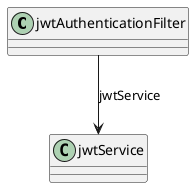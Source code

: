 @startuml Simple JWT Class Diagram

class jwtAuthenticationFilter {
}

class jwtService {
}

' Relationships
jwtAuthenticationFilter --> jwtService : jwtService

@enduml